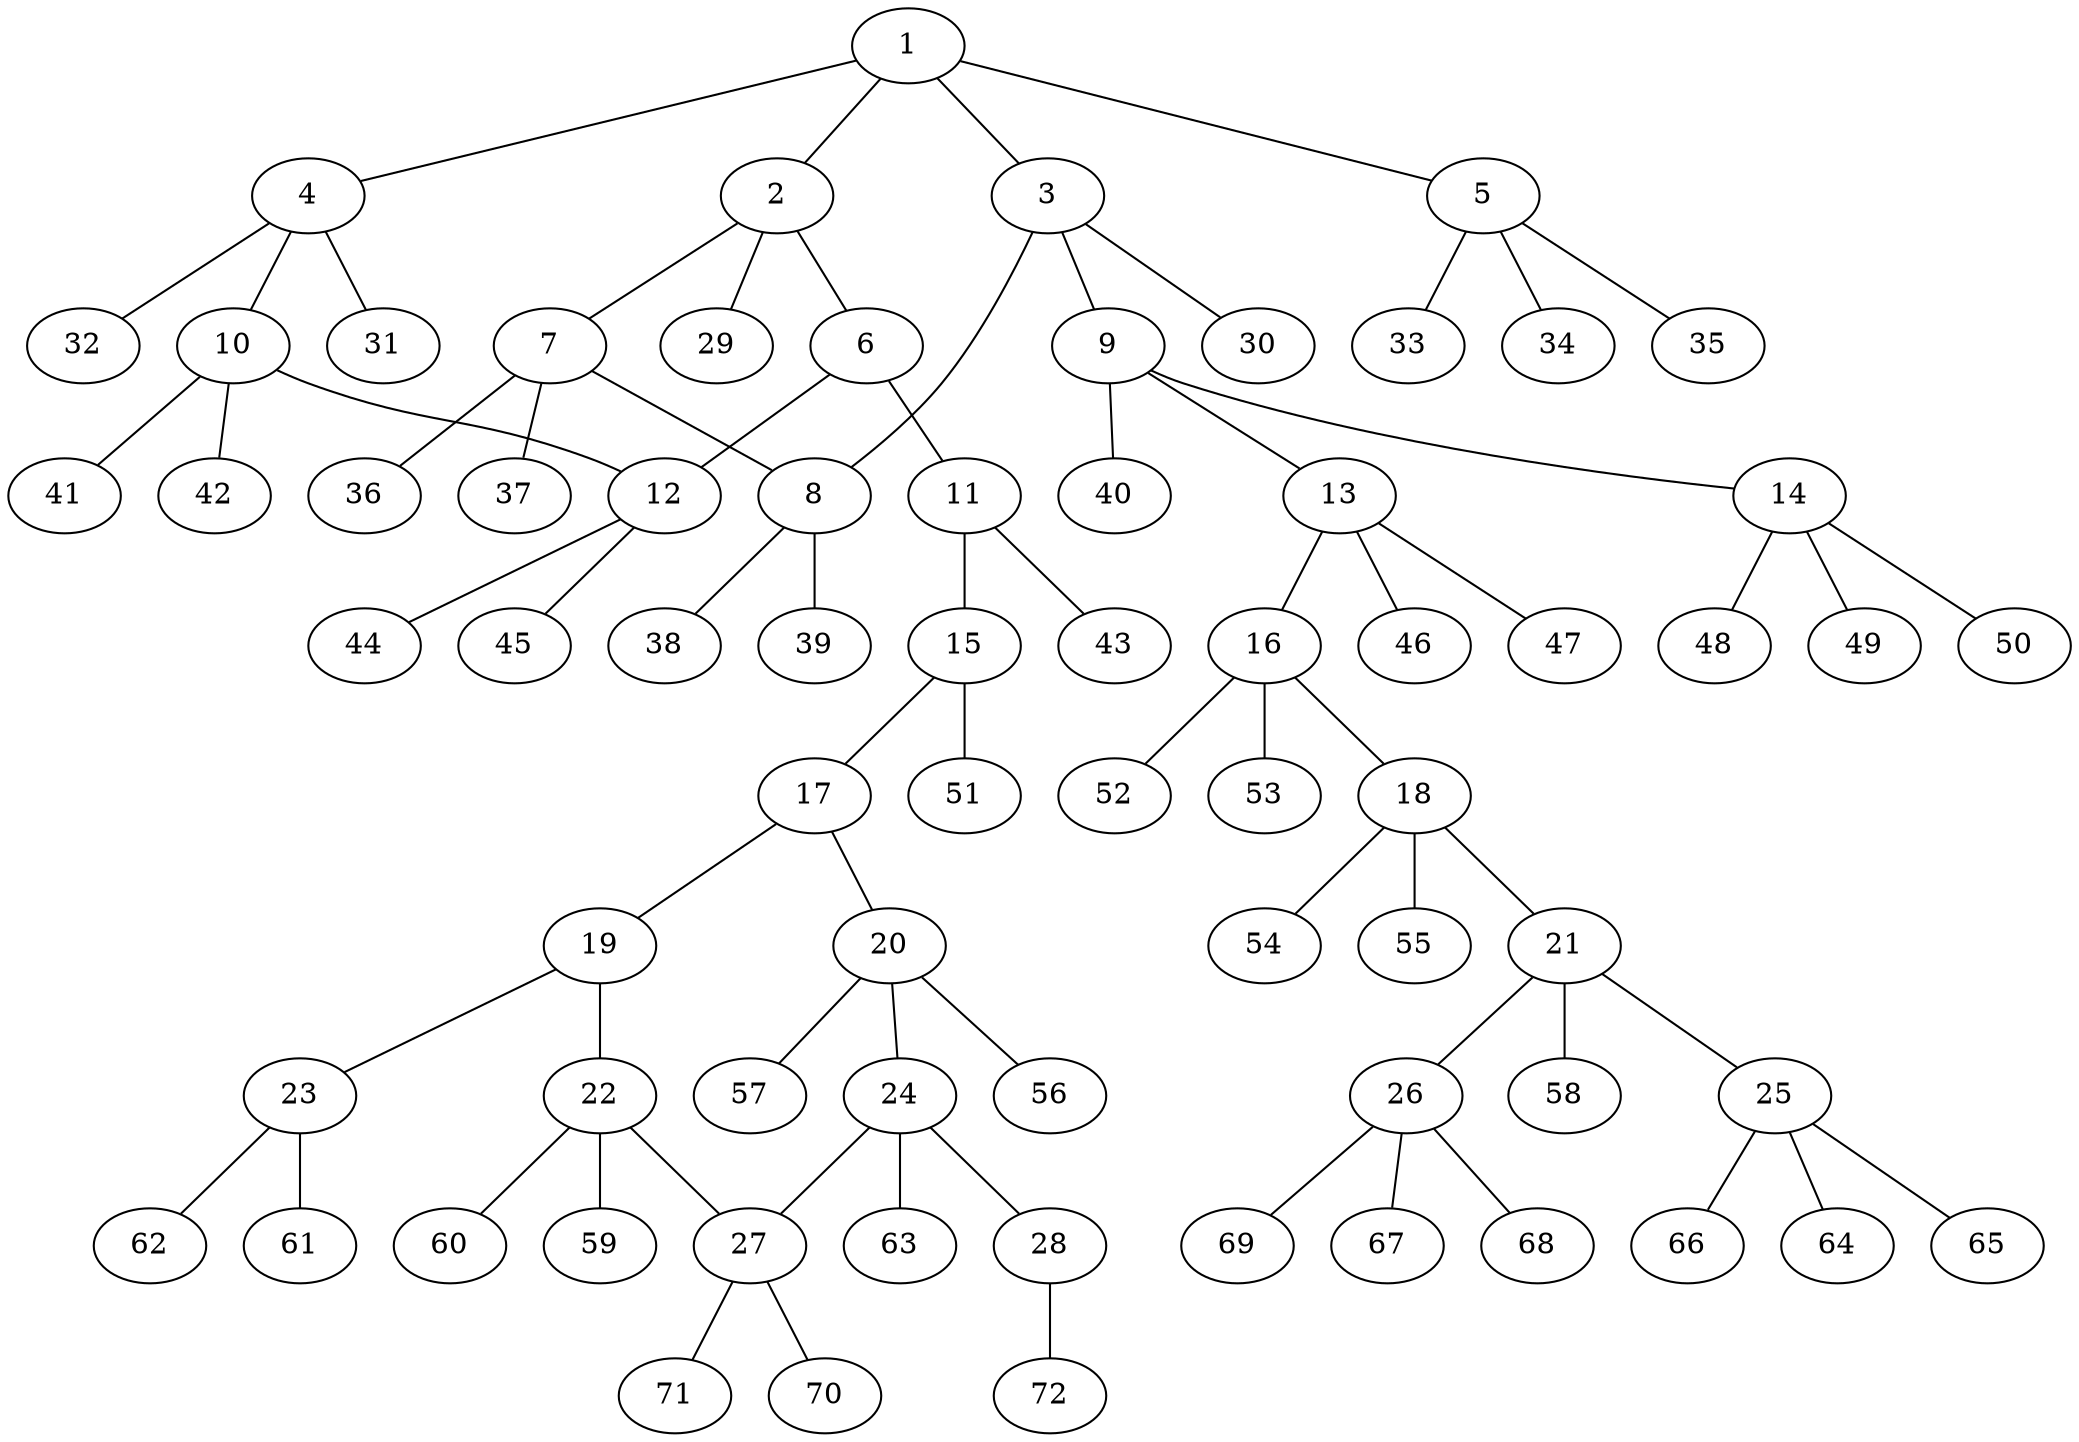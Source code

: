 graph molecule_4132 {
	1	 [chem=C];
	2	 [chem=C];
	1 -- 2	 [valence=1];
	3	 [chem=C];
	1 -- 3	 [valence=1];
	4	 [chem=C];
	1 -- 4	 [valence=1];
	5	 [chem=C];
	1 -- 5	 [valence=1];
	6	 [chem=C];
	2 -- 6	 [valence=1];
	7	 [chem=C];
	2 -- 7	 [valence=1];
	29	 [chem=H];
	2 -- 29	 [valence=1];
	8	 [chem=C];
	3 -- 8	 [valence=1];
	9	 [chem=C];
	3 -- 9	 [valence=1];
	30	 [chem=H];
	3 -- 30	 [valence=1];
	10	 [chem=C];
	4 -- 10	 [valence=1];
	31	 [chem=H];
	4 -- 31	 [valence=1];
	32	 [chem=H];
	4 -- 32	 [valence=1];
	33	 [chem=H];
	5 -- 33	 [valence=1];
	34	 [chem=H];
	5 -- 34	 [valence=1];
	35	 [chem=H];
	5 -- 35	 [valence=1];
	11	 [chem=C];
	6 -- 11	 [valence=2];
	12	 [chem=C];
	6 -- 12	 [valence=1];
	7 -- 8	 [valence=1];
	36	 [chem=H];
	7 -- 36	 [valence=1];
	37	 [chem=H];
	7 -- 37	 [valence=1];
	38	 [chem=H];
	8 -- 38	 [valence=1];
	39	 [chem=H];
	8 -- 39	 [valence=1];
	13	 [chem=C];
	9 -- 13	 [valence=1];
	14	 [chem=C];
	9 -- 14	 [valence=1];
	40	 [chem=H];
	9 -- 40	 [valence=1];
	10 -- 12	 [valence=1];
	41	 [chem=H];
	10 -- 41	 [valence=1];
	42	 [chem=H];
	10 -- 42	 [valence=1];
	15	 [chem=C];
	11 -- 15	 [valence=1];
	43	 [chem=H];
	11 -- 43	 [valence=1];
	44	 [chem=H];
	12 -- 44	 [valence=1];
	45	 [chem=H];
	12 -- 45	 [valence=1];
	16	 [chem=C];
	13 -- 16	 [valence=1];
	46	 [chem=H];
	13 -- 46	 [valence=1];
	47	 [chem=H];
	13 -- 47	 [valence=1];
	48	 [chem=H];
	14 -- 48	 [valence=1];
	49	 [chem=H];
	14 -- 49	 [valence=1];
	50	 [chem=H];
	14 -- 50	 [valence=1];
	17	 [chem=C];
	15 -- 17	 [valence=2];
	51	 [chem=H];
	15 -- 51	 [valence=1];
	18	 [chem=C];
	16 -- 18	 [valence=1];
	52	 [chem=H];
	16 -- 52	 [valence=1];
	53	 [chem=H];
	16 -- 53	 [valence=1];
	19	 [chem=C];
	17 -- 19	 [valence=1];
	20	 [chem=C];
	17 -- 20	 [valence=1];
	21	 [chem=C];
	18 -- 21	 [valence=1];
	54	 [chem=H];
	18 -- 54	 [valence=1];
	55	 [chem=H];
	18 -- 55	 [valence=1];
	22	 [chem=C];
	19 -- 22	 [valence=1];
	23	 [chem=C];
	19 -- 23	 [valence=2];
	24	 [chem=C];
	20 -- 24	 [valence=1];
	56	 [chem=H];
	20 -- 56	 [valence=1];
	57	 [chem=H];
	20 -- 57	 [valence=1];
	25	 [chem=C];
	21 -- 25	 [valence=1];
	26	 [chem=C];
	21 -- 26	 [valence=1];
	58	 [chem=H];
	21 -- 58	 [valence=1];
	27	 [chem=C];
	22 -- 27	 [valence=1];
	59	 [chem=H];
	22 -- 59	 [valence=1];
	60	 [chem=H];
	22 -- 60	 [valence=1];
	61	 [chem=H];
	23 -- 61	 [valence=1];
	62	 [chem=H];
	23 -- 62	 [valence=1];
	24 -- 27	 [valence=1];
	28	 [chem=O];
	24 -- 28	 [valence=1];
	63	 [chem=H];
	24 -- 63	 [valence=1];
	64	 [chem=H];
	25 -- 64	 [valence=1];
	65	 [chem=H];
	25 -- 65	 [valence=1];
	66	 [chem=H];
	25 -- 66	 [valence=1];
	67	 [chem=H];
	26 -- 67	 [valence=1];
	68	 [chem=H];
	26 -- 68	 [valence=1];
	69	 [chem=H];
	26 -- 69	 [valence=1];
	70	 [chem=H];
	27 -- 70	 [valence=1];
	71	 [chem=H];
	27 -- 71	 [valence=1];
	72	 [chem=H];
	28 -- 72	 [valence=1];
}
